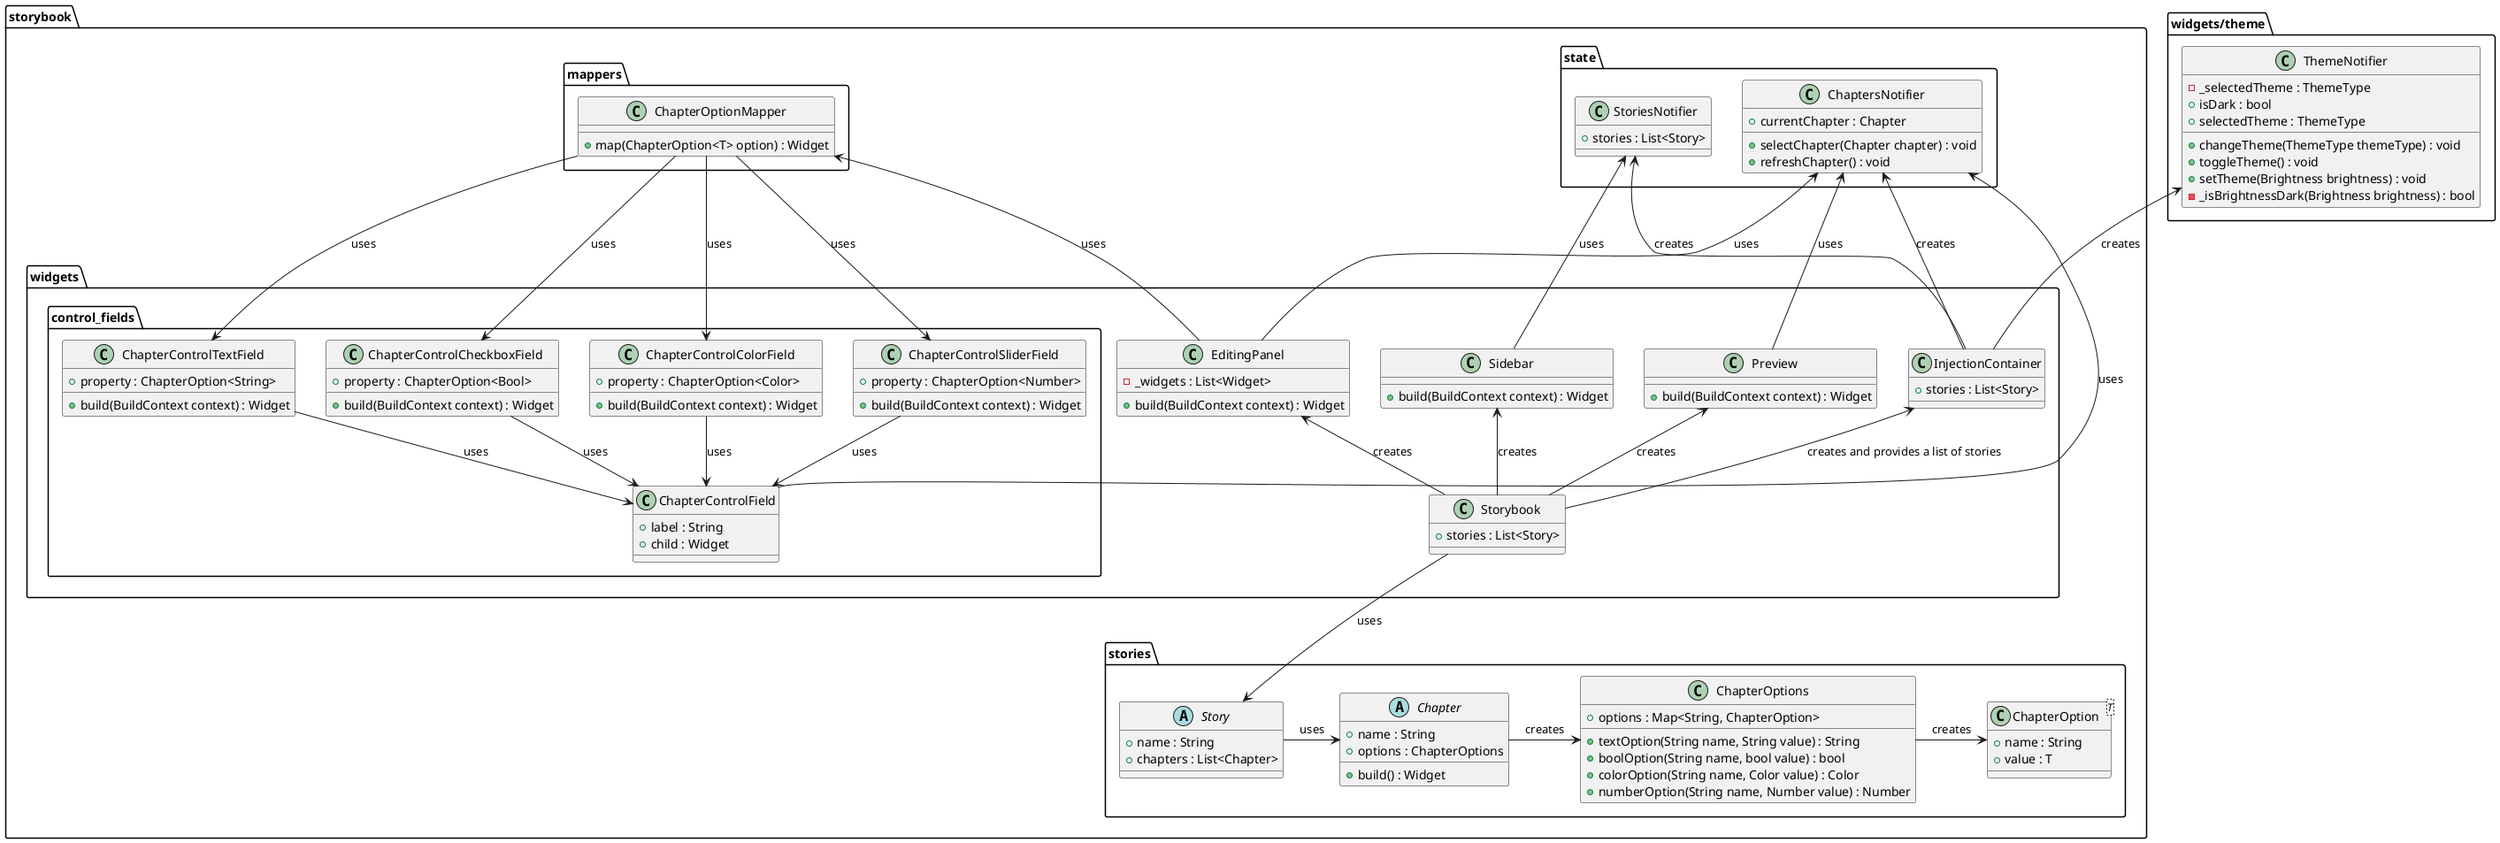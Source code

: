 @startuml metrics_storybook_class_diagram

package widgets/theme {
    class ThemeNotifier {
        - _selectedTheme : ThemeType
        + isDark : bool
        + selectedTheme : ThemeType

        + changeTheme(ThemeType themeType) : void
        + toggleTheme() : void
        + setTheme(Brightness brightness) : void
        - _isBrightnessDark(Brightness brightness) : bool
    }
}

package storybook {
    package state {
        class ChaptersNotifier {
            + currentChapter : Chapter

            + selectChapter(Chapter chapter) : void
            + refreshChapter() : void
        }

        class StoriesNotifier {
            + stories : List<Story>
        }
    }

    package stories {
        abstract class Story {
            + name : String
            + chapters : List<Chapter>
        }

        abstract class Chapter {
            + name : String
            + options : ChapterOptions

            + build() : Widget
        }

        class ChapterOptions {
            + options : Map<String, ChapterOption>

            + textOption(String name, String value) : String
            + boolOption(String name, bool value) : bool
            + colorOption(String name, Color value) : Color
            + numberOption(String name, Number value) : Number
        }

        class ChapterOption<T> {
            + name : String
            + value : T
        }
    }

    package mappers {
        class ChapterOptionMapper {
            + map(ChapterOption<T> option) : Widget
        }
    }

    package widgets {
        class Storybook {
            + stories : List<Story>
        }

        class InjectionContainer {
            + stories : List<Story>
        }

        class Sidebar {
            + build(BuildContext context) : Widget
        }

        class Preview {
            + build(BuildContext context) : Widget
        }

        class EditingPanel {
            - _widgets : List<Widget>

            + build(BuildContext context) : Widget
        }

        package control_fields {
            class ChapterControlField {
                + label : String
                + child : Widget
            }

            class ChapterControlTextField {
                + property : ChapterOption<String> 

                + build(BuildContext context) : Widget
            }

            class ChapterControlCheckboxField {
                + property : ChapterOption<Bool> 

                + build(BuildContext context) : Widget
            }

            class ChapterControlColorField {
                + property : ChapterOption<Color> 

                + build(BuildContext context) : Widget
            }
            
            class ChapterControlSliderField {
                + property : ChapterOption<Number> 

                + build(BuildContext context) : Widget
            }
        }
    }
}

Storybook -up-> InjectionContainer : creates and provides a list of stories
Storybook -up-> EditingPanel : creates
Storybook -up-> Sidebar : creates
Storybook -up-> Preview : creates
InjectionContainer -up-> StoriesNotifier : creates
InjectionContainer -up-> ChaptersNotifier : creates
InjectionContainer -up-> ThemeNotifier : creates
Storybook -down-> Story : uses
Story -right-> Chapter : uses
Chapter -right-> ChapterOptions : creates
ChapterOptions -> ChapterOption : creates

EditingPanel -up-> ChaptersNotifier : uses
Sidebar -up-> StoriesNotifier : uses
Preview -up-> ChaptersNotifier : uses
EditingPanel -up-> ChapterOptionMapper : uses
ChapterControlField -> ChaptersNotifier : uses

ChapterOptionMapper -> ChapterControlTextField : uses
ChapterOptionMapper -> ChapterControlCheckboxField : uses
ChapterOptionMapper -> ChapterControlColorField : uses
ChapterOptionMapper -> ChapterControlSliderField : uses

ChapterControlTextField -down-> ChapterControlField : uses
ChapterControlCheckboxField -down-> ChapterControlField : uses
ChapterControlColorField -down-> ChapterControlField : uses
ChapterControlSliderField -down-> ChapterControlField : uses

@enduml
